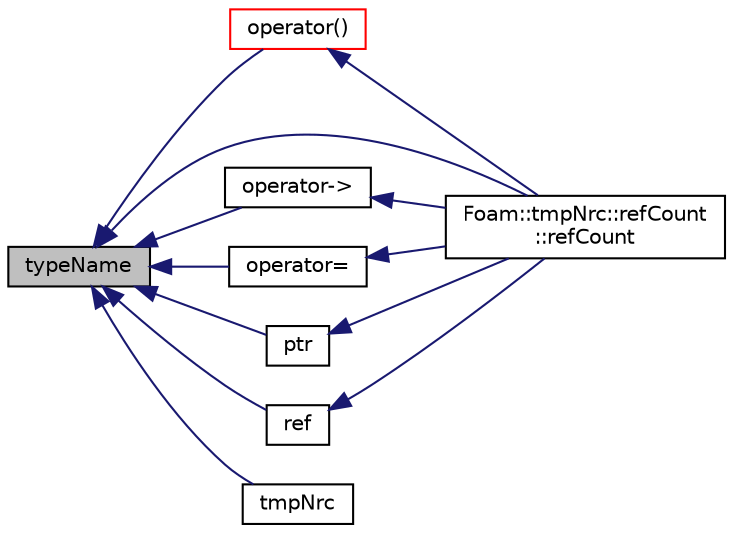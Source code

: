 digraph "typeName"
{
  bgcolor="transparent";
  edge [fontname="Helvetica",fontsize="10",labelfontname="Helvetica",labelfontsize="10"];
  node [fontname="Helvetica",fontsize="10",shape=record];
  rankdir="LR";
  Node1 [label="typeName",height=0.2,width=0.4,color="black", fillcolor="grey75", style="filled", fontcolor="black"];
  Node1 -> Node2 [dir="back",color="midnightblue",fontsize="10",style="solid",fontname="Helvetica"];
  Node2 [label="operator()",height=0.2,width=0.4,color="red",URL="$a02696.html#a67ab9fec03fbd870322d975c8876d3d6",tooltip="Const dereference operator. "];
  Node2 -> Node3 [dir="back",color="midnightblue",fontsize="10",style="solid",fontname="Helvetica"];
  Node3 [label="Foam::tmpNrc::refCount\l::refCount",height=0.2,width=0.4,color="black",URL="$a02154.html#a3e0026b53044d80f341ee3e33ef9eec7"];
  Node1 -> Node4 [dir="back",color="midnightblue",fontsize="10",style="solid",fontname="Helvetica"];
  Node4 [label="operator-\>",height=0.2,width=0.4,color="black",URL="$a02696.html#a4442b1b9eab40e7939e1e01cdedcb7ae",tooltip="Return object pointer. "];
  Node4 -> Node3 [dir="back",color="midnightblue",fontsize="10",style="solid",fontname="Helvetica"];
  Node1 -> Node5 [dir="back",color="midnightblue",fontsize="10",style="solid",fontname="Helvetica"];
  Node5 [label="operator=",height=0.2,width=0.4,color="black",URL="$a02696.html#a168181f181f9cc2ab223965e2bee071f",tooltip="Assignment to pointer changing this tmpNrc to a temporary T. "];
  Node5 -> Node3 [dir="back",color="midnightblue",fontsize="10",style="solid",fontname="Helvetica"];
  Node1 -> Node6 [dir="back",color="midnightblue",fontsize="10",style="solid",fontname="Helvetica"];
  Node6 [label="ptr",height=0.2,width=0.4,color="black",URL="$a02696.html#ae945b04459fc65065e2f0982b0b549f0",tooltip="Return tmpNrc pointer for reuse. "];
  Node6 -> Node3 [dir="back",color="midnightblue",fontsize="10",style="solid",fontname="Helvetica"];
  Node1 -> Node7 [dir="back",color="midnightblue",fontsize="10",style="solid",fontname="Helvetica"];
  Node7 [label="ref",height=0.2,width=0.4,color="black",URL="$a02696.html#a355da090b61b5b48e7435dec5942b7e9",tooltip="Return non-const reference or generate a fatal error. "];
  Node7 -> Node3 [dir="back",color="midnightblue",fontsize="10",style="solid",fontname="Helvetica"];
  Node1 -> Node3 [dir="back",color="midnightblue",fontsize="10",style="solid",fontname="Helvetica"];
  Node1 -> Node8 [dir="back",color="midnightblue",fontsize="10",style="solid",fontname="Helvetica"];
  Node8 [label="tmpNrc",height=0.2,width=0.4,color="black",URL="$a02696.html#a7818b062eadca9a2f4184b713ce0750b",tooltip="Construct copy and increment reference count. "];
}
